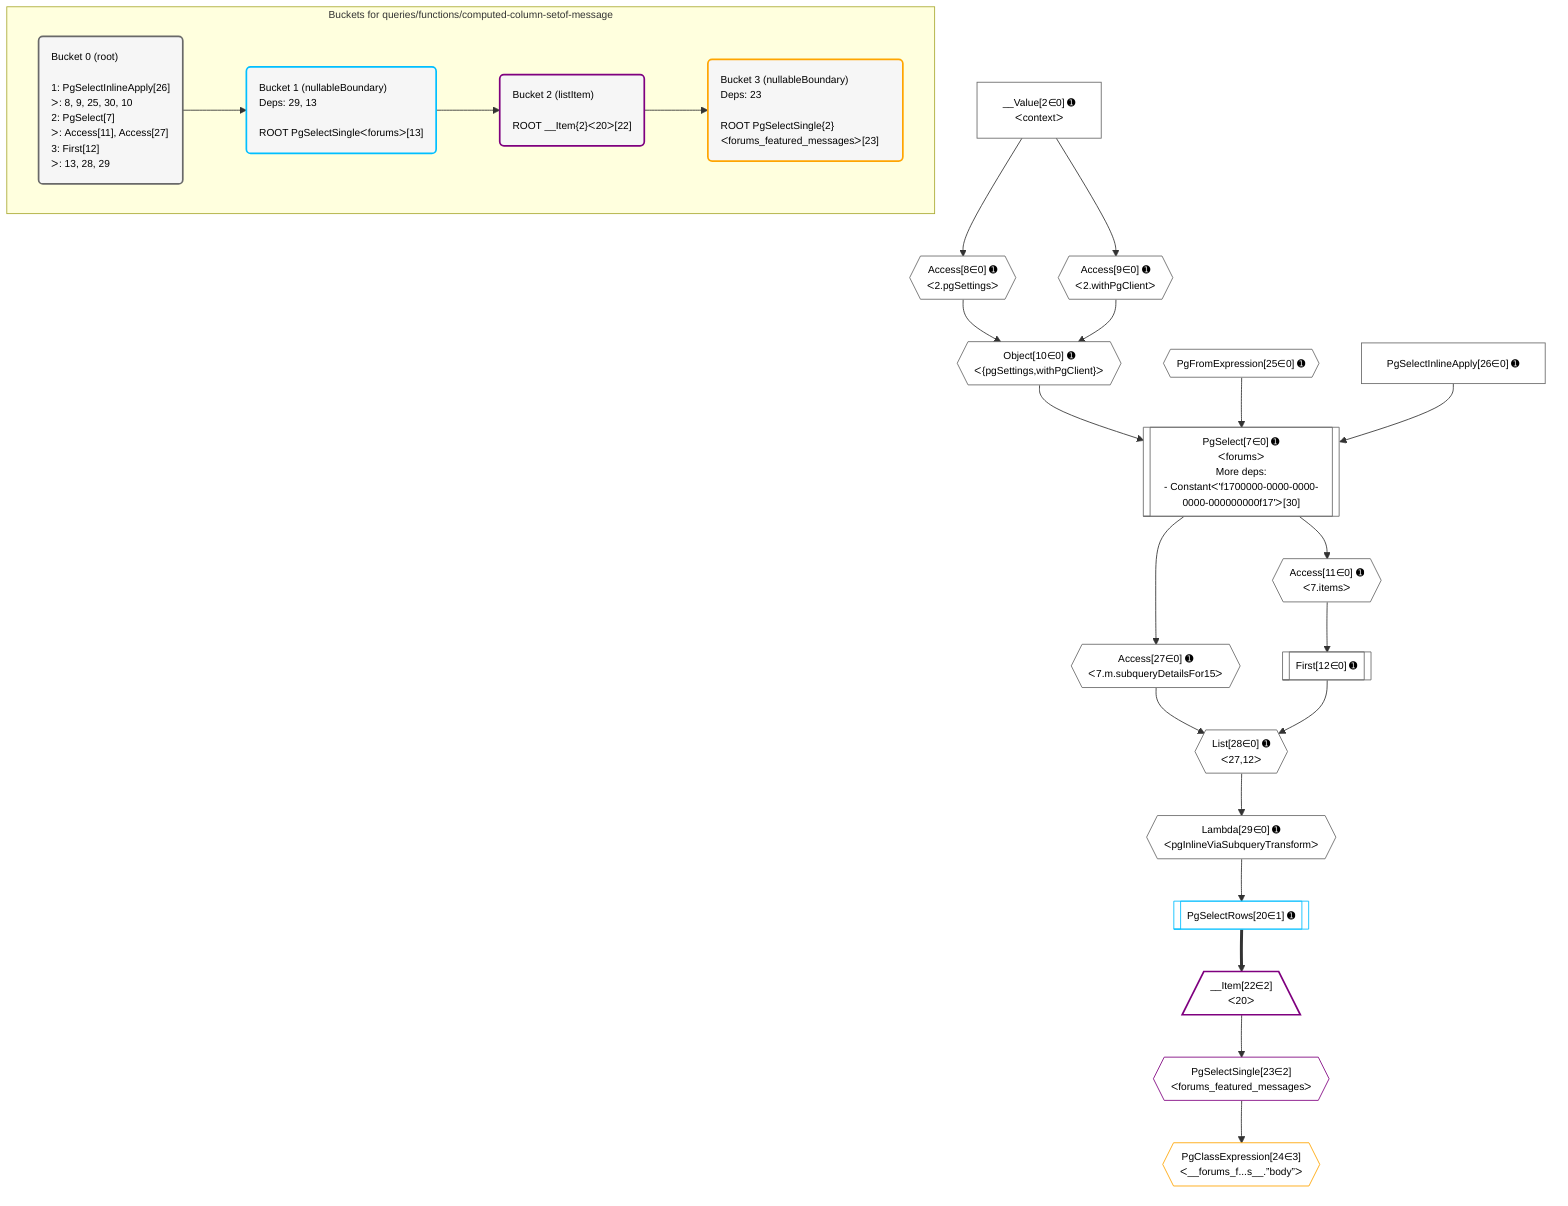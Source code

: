 %%{init: {'themeVariables': { 'fontSize': '12px'}}}%%
graph TD
    classDef path fill:#eee,stroke:#000,color:#000
    classDef plan fill:#fff,stroke-width:1px,color:#000
    classDef itemplan fill:#fff,stroke-width:2px,color:#000
    classDef unbatchedplan fill:#dff,stroke-width:1px,color:#000
    classDef sideeffectplan fill:#fcc,stroke-width:2px,color:#000
    classDef bucket fill:#f6f6f6,color:#000,stroke-width:2px,text-align:left

    subgraph "Buckets for queries/functions/computed-column-setof-message"
    Bucket0("Bucket 0 (root)<br /><br />1: PgSelectInlineApply[26]<br />ᐳ: 8, 9, 25, 30, 10<br />2: PgSelect[7]<br />ᐳ: Access[11], Access[27]<br />3: First[12]<br />ᐳ: 13, 28, 29"):::bucket
    Bucket1("Bucket 1 (nullableBoundary)<br />Deps: 29, 13<br /><br />ROOT PgSelectSingleᐸforumsᐳ[13]"):::bucket
    Bucket2("Bucket 2 (listItem)<br /><br />ROOT __Item{2}ᐸ20ᐳ[22]"):::bucket
    Bucket3("Bucket 3 (nullableBoundary)<br />Deps: 23<br /><br />ROOT PgSelectSingle{2}ᐸforums_featured_messagesᐳ[23]"):::bucket
    end
    Bucket0 --> Bucket1
    Bucket1 --> Bucket2
    Bucket2 --> Bucket3

    %% plan dependencies
    PgSelect7[["PgSelect[7∈0] ➊<br />ᐸforumsᐳ<br />More deps:<br />- Constantᐸ'f1700000-0000-0000-0000-000000000f17'ᐳ[30]"]]:::plan
    Object10{{"Object[10∈0] ➊<br />ᐸ{pgSettings,withPgClient}ᐳ"}}:::plan
    PgFromExpression25{{"PgFromExpression[25∈0] ➊"}}:::plan
    PgSelectInlineApply26["PgSelectInlineApply[26∈0] ➊"]:::plan
    Object10 & PgFromExpression25 & PgSelectInlineApply26 --> PgSelect7
    Access8{{"Access[8∈0] ➊<br />ᐸ2.pgSettingsᐳ"}}:::plan
    Access9{{"Access[9∈0] ➊<br />ᐸ2.withPgClientᐳ"}}:::plan
    Access8 & Access9 --> Object10
    List28{{"List[28∈0] ➊<br />ᐸ27,12ᐳ"}}:::plan
    Access27{{"Access[27∈0] ➊<br />ᐸ7.m.subqueryDetailsFor15ᐳ"}}:::plan
    First12[["First[12∈0] ➊"]]:::plan
    Access27 & First12 --> List28
    __Value2["__Value[2∈0] ➊<br />ᐸcontextᐳ"]:::plan
    __Value2 --> Access8
    __Value2 --> Access9
    Access11{{"Access[11∈0] ➊<br />ᐸ7.itemsᐳ"}}:::plan
    PgSelect7 --> Access11
    Access11 --> First12
    PgSelect7 --> Access27
    Lambda29{{"Lambda[29∈0] ➊<br />ᐸpgInlineViaSubqueryTransformᐳ"}}:::plan
    List28 --> Lambda29
    PgSelectRows20[["PgSelectRows[20∈1] ➊"]]:::plan
    Lambda29 --> PgSelectRows20
    __Item22[/"__Item[22∈2]<br />ᐸ20ᐳ"\]:::itemplan
    PgSelectRows20 ==> __Item22
    PgSelectSingle23{{"PgSelectSingle[23∈2]<br />ᐸforums_featured_messagesᐳ"}}:::plan
    __Item22 --> PgSelectSingle23
    PgClassExpression24{{"PgClassExpression[24∈3]<br />ᐸ__forums_f...s__.”body”ᐳ"}}:::plan
    PgSelectSingle23 --> PgClassExpression24

    %% define steps
    classDef bucket0 stroke:#696969
    class Bucket0,__Value2,PgSelect7,Access8,Access9,Object10,Access11,First12,PgFromExpression25,PgSelectInlineApply26,Access27,List28,Lambda29 bucket0
    classDef bucket1 stroke:#00bfff
    class Bucket1,PgSelectRows20 bucket1
    classDef bucket2 stroke:#7f007f
    class Bucket2,__Item22,PgSelectSingle23 bucket2
    classDef bucket3 stroke:#ffa500
    class Bucket3,PgClassExpression24 bucket3